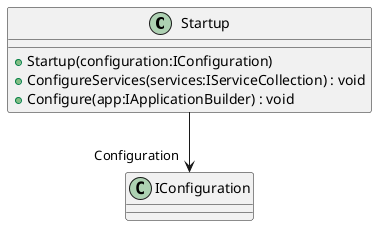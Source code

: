 @startuml
class Startup {
    + Startup(configuration:IConfiguration)
    + ConfigureServices(services:IServiceCollection) : void
    + Configure(app:IApplicationBuilder) : void
}
Startup --> "Configuration" IConfiguration
@enduml
